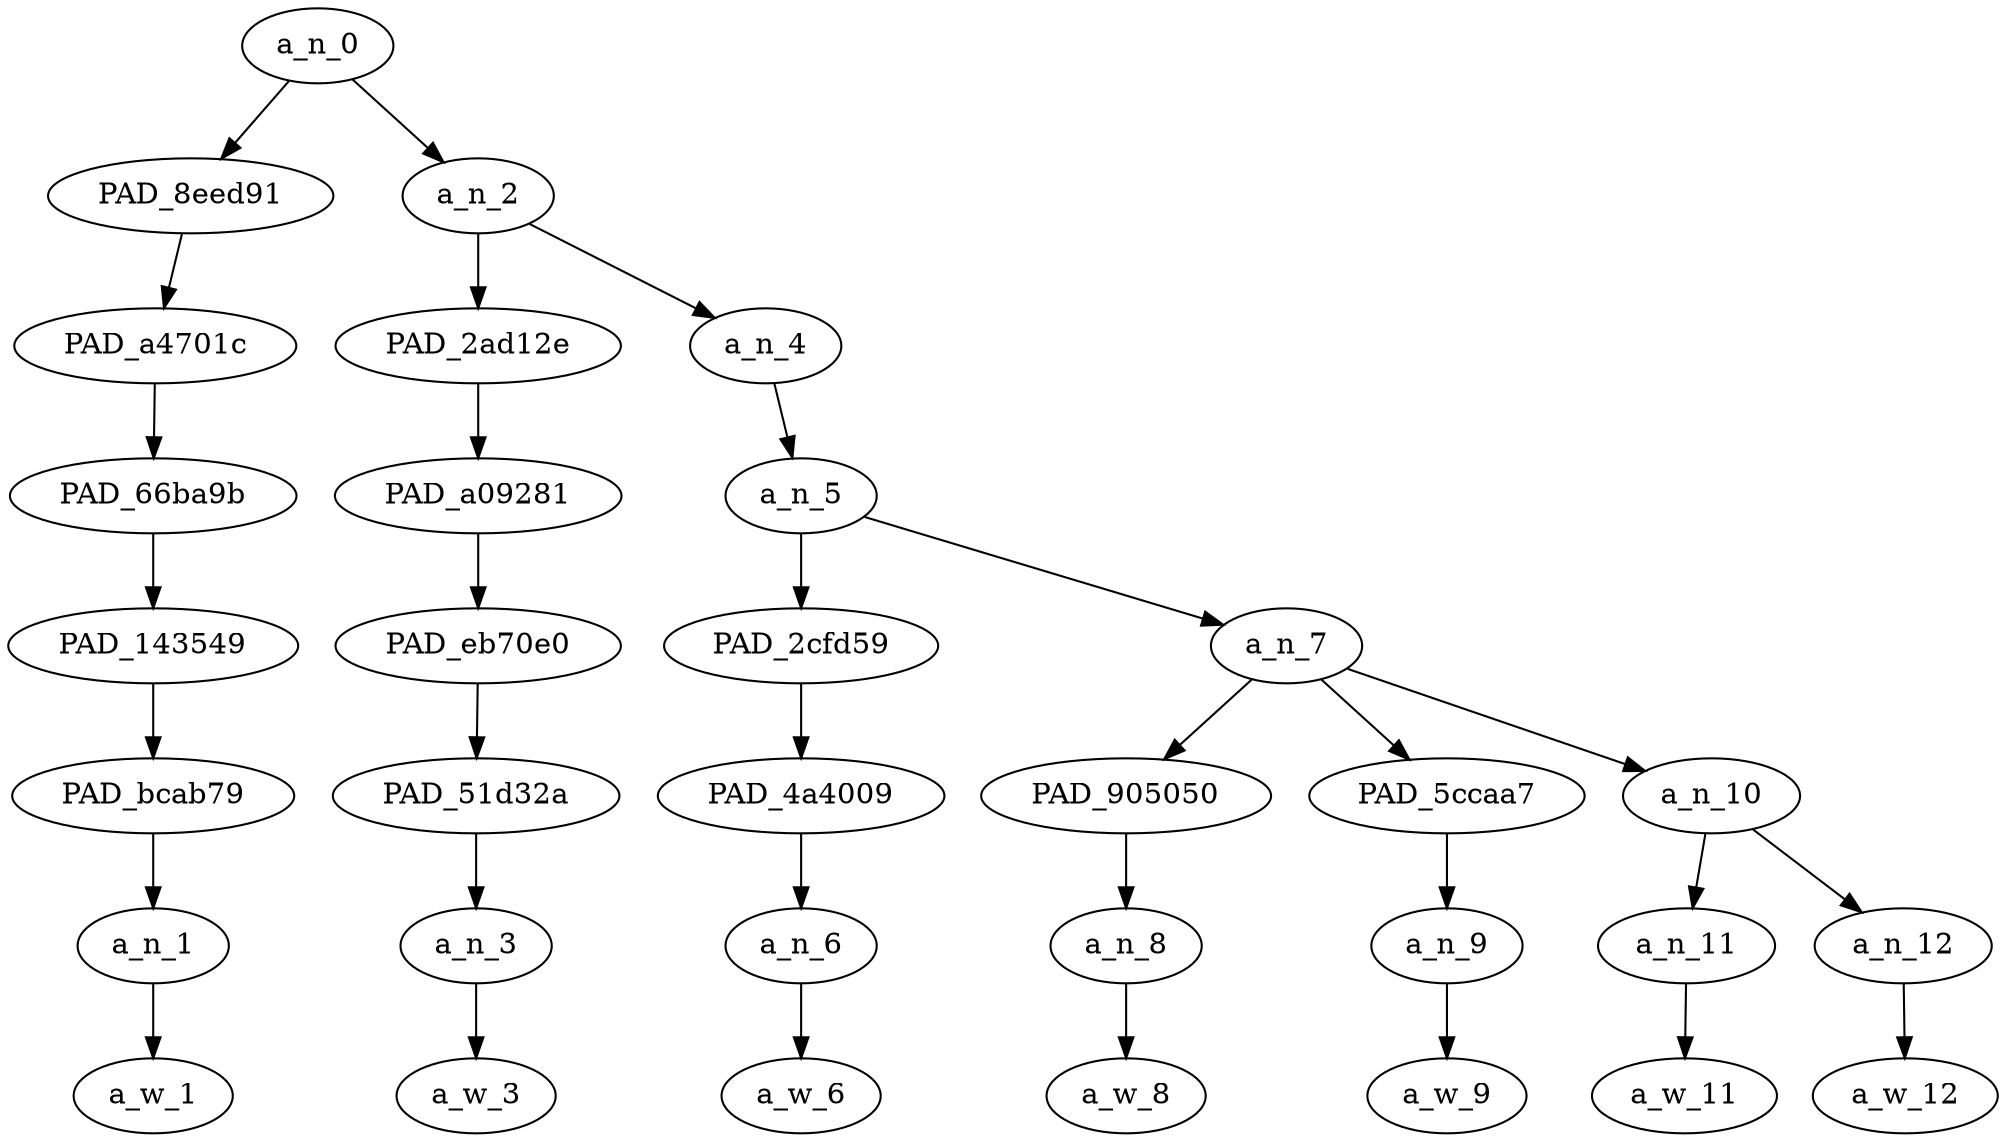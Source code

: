 strict digraph "" {
	a_n_0	[div_dir=1,
		index=0,
		level=7,
		pos="1.0208333333333335,7!",
		text_span="[0, 1, 2, 3, 4, 5, 6]",
		value=0.99999998];
	PAD_8eed91	[div_dir=1,
		index=0,
		level=6,
		pos="0.0,6!",
		text_span="[0]",
		value=0.16737595];
	a_n_0 -> PAD_8eed91;
	a_n_2	[div_dir=-1,
		index=1,
		level=6,
		pos="2.041666666666667,6!",
		text_span="[1, 2, 3, 4, 5, 6]",
		value=0.83262150];
	a_n_0 -> a_n_2;
	PAD_a4701c	[div_dir=1,
		index=0,
		level=5,
		pos="0.0,5!",
		text_span="[0]",
		value=0.16737595];
	PAD_8eed91 -> PAD_a4701c;
	PAD_66ba9b	[div_dir=1,
		index=0,
		level=4,
		pos="0.0,4!",
		text_span="[0]",
		value=0.16737595];
	PAD_a4701c -> PAD_66ba9b;
	PAD_143549	[div_dir=1,
		index=0,
		level=3,
		pos="0.0,3!",
		text_span="[0]",
		value=0.16737595];
	PAD_66ba9b -> PAD_143549;
	PAD_bcab79	[div_dir=1,
		index=0,
		level=2,
		pos="0.0,2!",
		text_span="[0]",
		value=0.16737595];
	PAD_143549 -> PAD_bcab79;
	a_n_1	[div_dir=1,
		index=0,
		level=1,
		pos="0.0,1!",
		text_span="[0]",
		value=0.16737595];
	PAD_bcab79 -> a_n_1;
	a_w_1	[div_dir=0,
		index=0,
		level=0,
		pos="0,0!",
		text_span="[0]",
		value="<user>"];
	a_n_1 -> a_w_1;
	PAD_2ad12e	[div_dir=1,
		index=1,
		level=5,
		pos="1.0,5!",
		text_span="[1]",
		value=0.12343464];
	a_n_2 -> PAD_2ad12e;
	a_n_4	[div_dir=-1,
		index=2,
		level=5,
		pos="3.0833333333333335,5!",
		text_span="[2, 3, 4, 5, 6]",
		value=0.70910224];
	a_n_2 -> a_n_4;
	PAD_a09281	[div_dir=1,
		index=1,
		level=4,
		pos="1.0,4!",
		text_span="[1]",
		value=0.12343464];
	PAD_2ad12e -> PAD_a09281;
	PAD_eb70e0	[div_dir=1,
		index=1,
		level=3,
		pos="1.0,3!",
		text_span="[1]",
		value=0.12343464];
	PAD_a09281 -> PAD_eb70e0;
	PAD_51d32a	[div_dir=1,
		index=1,
		level=2,
		pos="1.0,2!",
		text_span="[1]",
		value=0.12343464];
	PAD_eb70e0 -> PAD_51d32a;
	a_n_3	[div_dir=1,
		index=1,
		level=1,
		pos="1.0,1!",
		text_span="[1]",
		value=0.12343464];
	PAD_51d32a -> a_n_3;
	a_w_3	[div_dir=0,
		index=1,
		level=0,
		pos="1,0!",
		text_span="[1]",
		value=said];
	a_n_3 -> a_w_3;
	a_n_5	[div_dir=-1,
		index=2,
		level=4,
		pos="3.0833333333333335,4!",
		text_span="[2, 3, 4, 5, 6]",
		value=0.70863574];
	a_n_4 -> a_n_5;
	PAD_2cfd59	[div_dir=-1,
		index=2,
		level=3,
		pos="2.0,3!",
		text_span="[2]",
		value=0.36936255];
	a_n_5 -> PAD_2cfd59;
	a_n_7	[div_dir=1,
		index=3,
		level=3,
		pos="4.166666666666667,3!",
		text_span="[3, 4, 5, 6]",
		value=0.33880669];
	a_n_5 -> a_n_7;
	PAD_4a4009	[div_dir=-1,
		index=2,
		level=2,
		pos="2.0,2!",
		text_span="[2]",
		value=0.36936255];
	PAD_2cfd59 -> PAD_4a4009;
	a_n_6	[div_dir=-1,
		index=2,
		level=1,
		pos="2.0,1!",
		text_span="[2]",
		value=0.36936255];
	PAD_4a4009 -> a_n_6;
	a_w_6	[div_dir=0,
		index=2,
		level=0,
		pos="2,0!",
		text_span="[2]",
		value=nazis];
	a_n_6 -> a_w_6;
	PAD_905050	[div_dir=1,
		index=3,
		level=2,
		pos="3.0,2!",
		text_span="[3]",
		value=0.11954869];
	a_n_7 -> PAD_905050;
	PAD_5ccaa7	[div_dir=1,
		index=4,
		level=2,
		pos="4.0,2!",
		text_span="[4]",
		value=0.08713736];
	a_n_7 -> PAD_5ccaa7;
	a_n_10	[div_dir=1,
		index=5,
		level=2,
		pos="5.5,2!",
		text_span="[5, 6]",
		value=0.13125266];
	a_n_7 -> a_n_10;
	a_n_8	[div_dir=1,
		index=3,
		level=1,
		pos="3.0,1!",
		text_span="[3]",
		value=0.11954869];
	PAD_905050 -> a_n_8;
	a_w_8	[div_dir=0,
		index=3,
		level=0,
		pos="3,0!",
		text_span="[3]",
		value=look];
	a_n_8 -> a_w_8;
	a_n_9	[div_dir=1,
		index=4,
		level=1,
		pos="4.0,1!",
		text_span="[4]",
		value=0.08713736];
	PAD_5ccaa7 -> a_n_9;
	a_w_9	[div_dir=0,
		index=4,
		level=0,
		pos="4,0!",
		text_span="[4]",
		value=cool];
	a_n_9 -> a_w_9;
	a_n_11	[div_dir=1,
		index=5,
		level=1,
		pos="5.0,1!",
		text_span="[5]",
		value=0.07246232];
	a_n_10 -> a_n_11;
	a_n_12	[div_dir=1,
		index=6,
		level=1,
		pos="6.0,1!",
		text_span="[6]",
		value=0.05849602];
	a_n_10 -> a_n_12;
	a_w_11	[div_dir=0,
		index=5,
		level=0,
		pos="5,0!",
		text_span="[5]",
		value=pretty];
	a_n_11 -> a_w_11;
	a_w_12	[div_dir=0,
		index=6,
		level=0,
		pos="6,0!",
		text_span="[6]",
		value=much];
	a_n_12 -> a_w_12;
}
